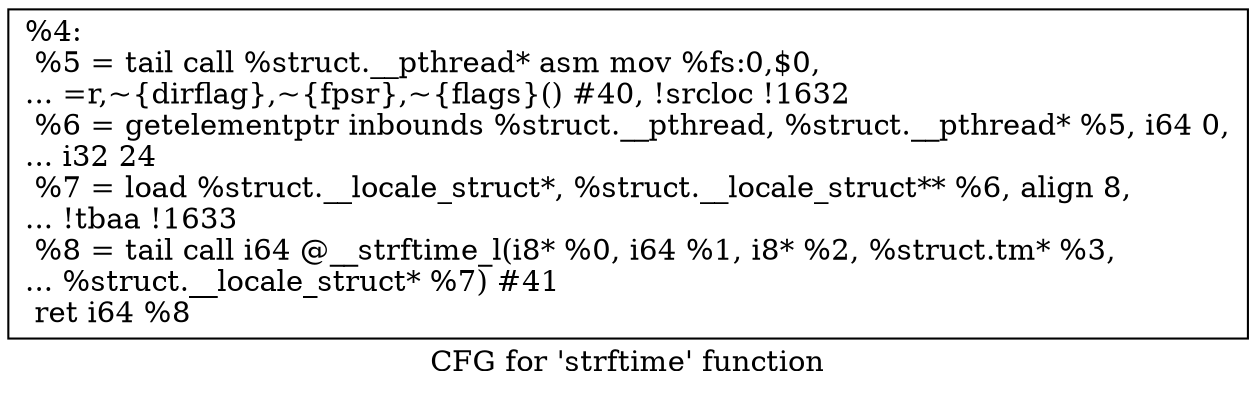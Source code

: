 digraph "CFG for 'strftime' function" {
	label="CFG for 'strftime' function";

	Node0x1bb9d10 [shape=record,label="{%4:\l  %5 = tail call %struct.__pthread* asm mov %fs:0,$0,\l... =r,~\{dirflag\},~\{fpsr\},~\{flags\}() #40, !srcloc !1632\l  %6 = getelementptr inbounds %struct.__pthread, %struct.__pthread* %5, i64 0,\l... i32 24\l  %7 = load %struct.__locale_struct*, %struct.__locale_struct** %6, align 8,\l... !tbaa !1633\l  %8 = tail call i64 @__strftime_l(i8* %0, i64 %1, i8* %2, %struct.tm* %3,\l... %struct.__locale_struct* %7) #41\l  ret i64 %8\l}"];
}

